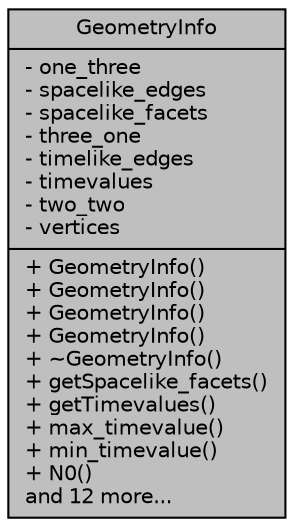 digraph "GeometryInfo"
{
 // LATEX_PDF_SIZE
  edge [fontname="Helvetica",fontsize="10",labelfontname="Helvetica",labelfontsize="10"];
  node [fontname="Helvetica",fontsize="10",shape=record];
  Node1 [label="{GeometryInfo\n|- one_three\l- spacelike_edges\l- spacelike_facets\l- three_one\l- timelike_edges\l- timevalues\l- two_two\l- vertices\l|+ GeometryInfo()\l+ GeometryInfo()\l+ GeometryInfo()\l+ GeometryInfo()\l+ ~GeometryInfo()\l+ getSpacelike_facets()\l+ getTimevalues()\l+ max_timevalue()\l+ min_timevalue()\l+ N0()\land 12 more...\l}",height=0.2,width=0.4,color="black", fillcolor="grey75", style="filled", fontcolor="black",tooltip=" "];
}
